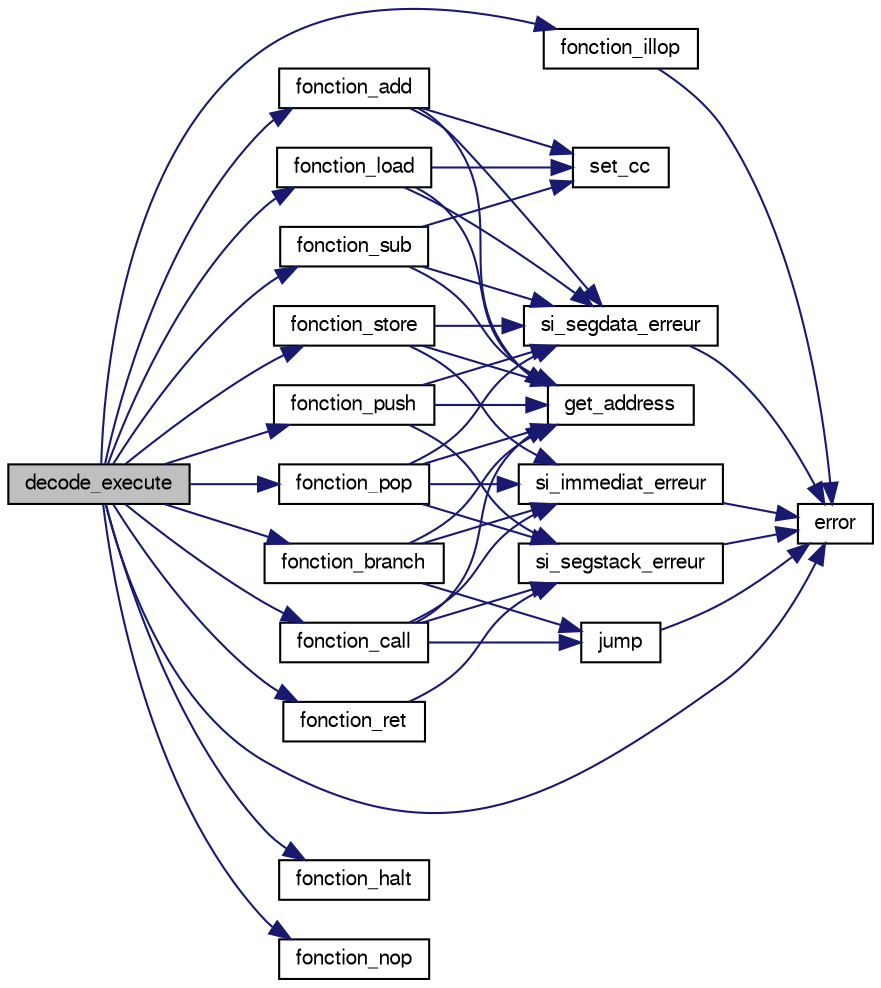 digraph "decode_execute"
{
  edge [fontname="FreeSans",fontsize="10",labelfontname="FreeSans",labelfontsize="10"];
  node [fontname="FreeSans",fontsize="10",shape=record];
  rankdir="LR";
  Node1 [label="decode_execute",height=0.2,width=0.4,color="black", fillcolor="grey75", style="filled" fontcolor="black"];
  Node1 -> Node2 [color="midnightblue",fontsize="10",style="solid",fontname="FreeSans"];
  Node2 [label="error",height=0.2,width=0.4,color="black", fillcolor="white", style="filled",URL="$error_8c.html#a531bb138b38aef758b45a442aa53938a",tooltip="Affichage d&#39;une erreur et fin du simulateur. "];
  Node1 -> Node3 [color="midnightblue",fontsize="10",style="solid",fontname="FreeSans"];
  Node3 [label="fonction_add",height=0.2,width=0.4,color="black", fillcolor="white", style="filled",URL="$exec_8c.html#a87251ac60416028187c12f8e0ca811f3",tooltip="Effectue un ADD. "];
  Node3 -> Node4 [color="midnightblue",fontsize="10",style="solid",fontname="FreeSans"];
  Node4 [label="get_address",height=0.2,width=0.4,color="black", fillcolor="white", style="filled",URL="$exec_8c.html#a40bf9406e828cb40f3a85de369f9a422",tooltip="Calcul l&#39;addresse d&#39;une instruction. "];
  Node3 -> Node5 [color="midnightblue",fontsize="10",style="solid",fontname="FreeSans"];
  Node5 [label="set_cc",height=0.2,width=0.4,color="black", fillcolor="white", style="filled",URL="$exec_8c.html#a91faca17ad54a92b413cf5087d47a3d2",tooltip="Mets à jour CC. "];
  Node3 -> Node6 [color="midnightblue",fontsize="10",style="solid",fontname="FreeSans"];
  Node6 [label="si_segdata_erreur",height=0.2,width=0.4,color="black", fillcolor="white", style="filled",URL="$exec_8c.html#a76de3b7254e1a84ae8cea4f8f913674b",tooltip="Appelle error si nous sommes en dehors du segment de données. "];
  Node6 -> Node2 [color="midnightblue",fontsize="10",style="solid",fontname="FreeSans"];
  Node1 -> Node7 [color="midnightblue",fontsize="10",style="solid",fontname="FreeSans"];
  Node7 [label="fonction_branch",height=0.2,width=0.4,color="black", fillcolor="white", style="filled",URL="$exec_8c.html#ab055f9e6fb5537c28765169d5d11e4aa",tooltip="Effectue un BRANCH. "];
  Node7 -> Node4 [color="midnightblue",fontsize="10",style="solid",fontname="FreeSans"];
  Node7 -> Node8 [color="midnightblue",fontsize="10",style="solid",fontname="FreeSans"];
  Node8 [label="jump",height=0.2,width=0.4,color="black", fillcolor="white", style="filled",URL="$exec_8c.html#ac12be69d49a8a307686629494154a086",tooltip="Retourne vrai, si l&#39;on doit sauter false sinon. "];
  Node8 -> Node2 [color="midnightblue",fontsize="10",style="solid",fontname="FreeSans"];
  Node7 -> Node9 [color="midnightblue",fontsize="10",style="solid",fontname="FreeSans"];
  Node9 [label="si_immediat_erreur",height=0.2,width=0.4,color="black", fillcolor="white", style="filled",URL="$exec_8c.html#ac9a4677206f5ff9a2d5d6257a993825e"];
  Node9 -> Node2 [color="midnightblue",fontsize="10",style="solid",fontname="FreeSans"];
  Node1 -> Node10 [color="midnightblue",fontsize="10",style="solid",fontname="FreeSans"];
  Node10 [label="fonction_call",height=0.2,width=0.4,color="black", fillcolor="white", style="filled",URL="$exec_8c.html#acf85a9c053eaa2dbd9f5c3cbd73aa7e9",tooltip="Effectue un CALL. "];
  Node10 -> Node4 [color="midnightblue",fontsize="10",style="solid",fontname="FreeSans"];
  Node10 -> Node8 [color="midnightblue",fontsize="10",style="solid",fontname="FreeSans"];
  Node10 -> Node9 [color="midnightblue",fontsize="10",style="solid",fontname="FreeSans"];
  Node10 -> Node11 [color="midnightblue",fontsize="10",style="solid",fontname="FreeSans"];
  Node11 [label="si_segstack_erreur",height=0.2,width=0.4,color="black", fillcolor="white", style="filled",URL="$exec_8c.html#aab2a04a0e80b5ab68df134e735571269",tooltip="Appelle error lorsqu&#39;on sort de la pile. "];
  Node11 -> Node2 [color="midnightblue",fontsize="10",style="solid",fontname="FreeSans"];
  Node1 -> Node12 [color="midnightblue",fontsize="10",style="solid",fontname="FreeSans"];
  Node12 [label="fonction_halt",height=0.2,width=0.4,color="black", fillcolor="white", style="filled",URL="$exec_8c.html#a3f05be50ce7c17529e82ca048c30aded"];
  Node1 -> Node13 [color="midnightblue",fontsize="10",style="solid",fontname="FreeSans"];
  Node13 [label="fonction_illop",height=0.2,width=0.4,color="black", fillcolor="white", style="filled",URL="$exec_8c.html#a626db89a6f48557cb7e00c706998bb76",tooltip="Effectue un ILLOP. "];
  Node13 -> Node2 [color="midnightblue",fontsize="10",style="solid",fontname="FreeSans"];
  Node1 -> Node14 [color="midnightblue",fontsize="10",style="solid",fontname="FreeSans"];
  Node14 [label="fonction_load",height=0.2,width=0.4,color="black", fillcolor="white", style="filled",URL="$exec_8c.html#a92b4d402572d9ec27fa0a5a97ede89c5",tooltip="Effectue un LOAD. "];
  Node14 -> Node4 [color="midnightblue",fontsize="10",style="solid",fontname="FreeSans"];
  Node14 -> Node5 [color="midnightblue",fontsize="10",style="solid",fontname="FreeSans"];
  Node14 -> Node6 [color="midnightblue",fontsize="10",style="solid",fontname="FreeSans"];
  Node1 -> Node15 [color="midnightblue",fontsize="10",style="solid",fontname="FreeSans"];
  Node15 [label="fonction_nop",height=0.2,width=0.4,color="black", fillcolor="white", style="filled",URL="$exec_8c.html#adb7737df3e86bf6bc98649f7553dcf59",tooltip="Effectue un NOP sur la machine. "];
  Node1 -> Node16 [color="midnightblue",fontsize="10",style="solid",fontname="FreeSans"];
  Node16 [label="fonction_pop",height=0.2,width=0.4,color="black", fillcolor="white", style="filled",URL="$exec_8c.html#a987d5e0748cf4789afb468ba78988465",tooltip="Effectue un POP. "];
  Node16 -> Node4 [color="midnightblue",fontsize="10",style="solid",fontname="FreeSans"];
  Node16 -> Node9 [color="midnightblue",fontsize="10",style="solid",fontname="FreeSans"];
  Node16 -> Node6 [color="midnightblue",fontsize="10",style="solid",fontname="FreeSans"];
  Node16 -> Node11 [color="midnightblue",fontsize="10",style="solid",fontname="FreeSans"];
  Node1 -> Node17 [color="midnightblue",fontsize="10",style="solid",fontname="FreeSans"];
  Node17 [label="fonction_push",height=0.2,width=0.4,color="black", fillcolor="white", style="filled",URL="$exec_8c.html#aeafa78189045f0e665b7c325d6ae0d4f",tooltip="Effectue un PUSH. "];
  Node17 -> Node4 [color="midnightblue",fontsize="10",style="solid",fontname="FreeSans"];
  Node17 -> Node6 [color="midnightblue",fontsize="10",style="solid",fontname="FreeSans"];
  Node17 -> Node11 [color="midnightblue",fontsize="10",style="solid",fontname="FreeSans"];
  Node1 -> Node18 [color="midnightblue",fontsize="10",style="solid",fontname="FreeSans"];
  Node18 [label="fonction_ret",height=0.2,width=0.4,color="black", fillcolor="white", style="filled",URL="$exec_8c.html#aafbf8d0ab4d468ca327bcad040e0ce87",tooltip="Effectue un RET. "];
  Node18 -> Node11 [color="midnightblue",fontsize="10",style="solid",fontname="FreeSans"];
  Node1 -> Node19 [color="midnightblue",fontsize="10",style="solid",fontname="FreeSans"];
  Node19 [label="fonction_store",height=0.2,width=0.4,color="black", fillcolor="white", style="filled",URL="$exec_8c.html#a8ba981b12ba61a2a811a7da7d9a4f32e",tooltip="Effectue un STORE. "];
  Node19 -> Node4 [color="midnightblue",fontsize="10",style="solid",fontname="FreeSans"];
  Node19 -> Node9 [color="midnightblue",fontsize="10",style="solid",fontname="FreeSans"];
  Node19 -> Node6 [color="midnightblue",fontsize="10",style="solid",fontname="FreeSans"];
  Node1 -> Node20 [color="midnightblue",fontsize="10",style="solid",fontname="FreeSans"];
  Node20 [label="fonction_sub",height=0.2,width=0.4,color="black", fillcolor="white", style="filled",URL="$exec_8c.html#a39e93ba0562d8789655514c017eef921",tooltip="Effectue un SUB. "];
  Node20 -> Node4 [color="midnightblue",fontsize="10",style="solid",fontname="FreeSans"];
  Node20 -> Node5 [color="midnightblue",fontsize="10",style="solid",fontname="FreeSans"];
  Node20 -> Node6 [color="midnightblue",fontsize="10",style="solid",fontname="FreeSans"];
}
